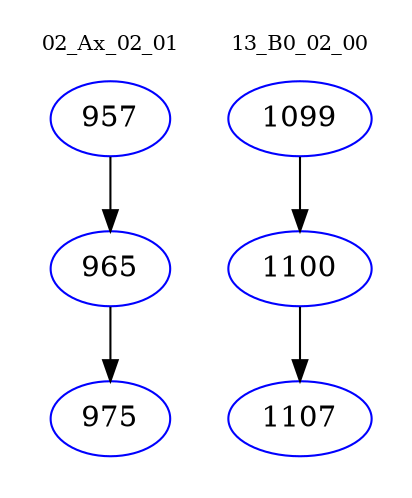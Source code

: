 digraph{
subgraph cluster_0 {
color = white
label = "02_Ax_02_01";
fontsize=10;
T0_957 [label="957", color="blue"]
T0_957 -> T0_965 [color="black"]
T0_965 [label="965", color="blue"]
T0_965 -> T0_975 [color="black"]
T0_975 [label="975", color="blue"]
}
subgraph cluster_1 {
color = white
label = "13_B0_02_00";
fontsize=10;
T1_1099 [label="1099", color="blue"]
T1_1099 -> T1_1100 [color="black"]
T1_1100 [label="1100", color="blue"]
T1_1100 -> T1_1107 [color="black"]
T1_1107 [label="1107", color="blue"]
}
}
